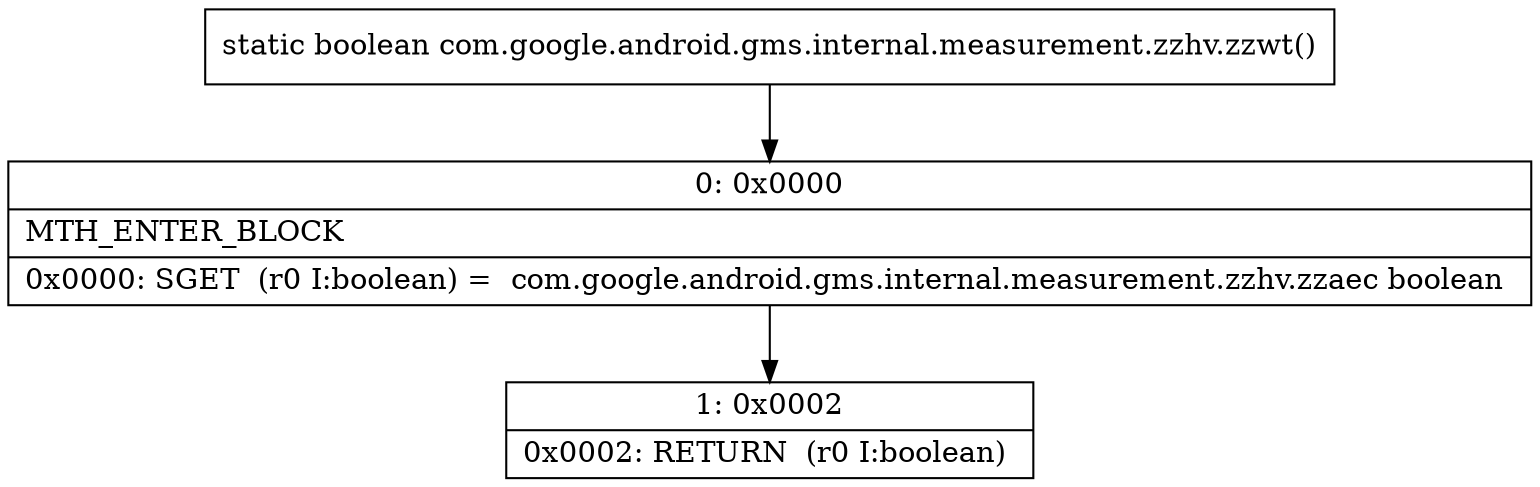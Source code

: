 digraph "CFG forcom.google.android.gms.internal.measurement.zzhv.zzwt()Z" {
Node_0 [shape=record,label="{0\:\ 0x0000|MTH_ENTER_BLOCK\l|0x0000: SGET  (r0 I:boolean) =  com.google.android.gms.internal.measurement.zzhv.zzaec boolean \l}"];
Node_1 [shape=record,label="{1\:\ 0x0002|0x0002: RETURN  (r0 I:boolean) \l}"];
MethodNode[shape=record,label="{static boolean com.google.android.gms.internal.measurement.zzhv.zzwt() }"];
MethodNode -> Node_0;
Node_0 -> Node_1;
}

